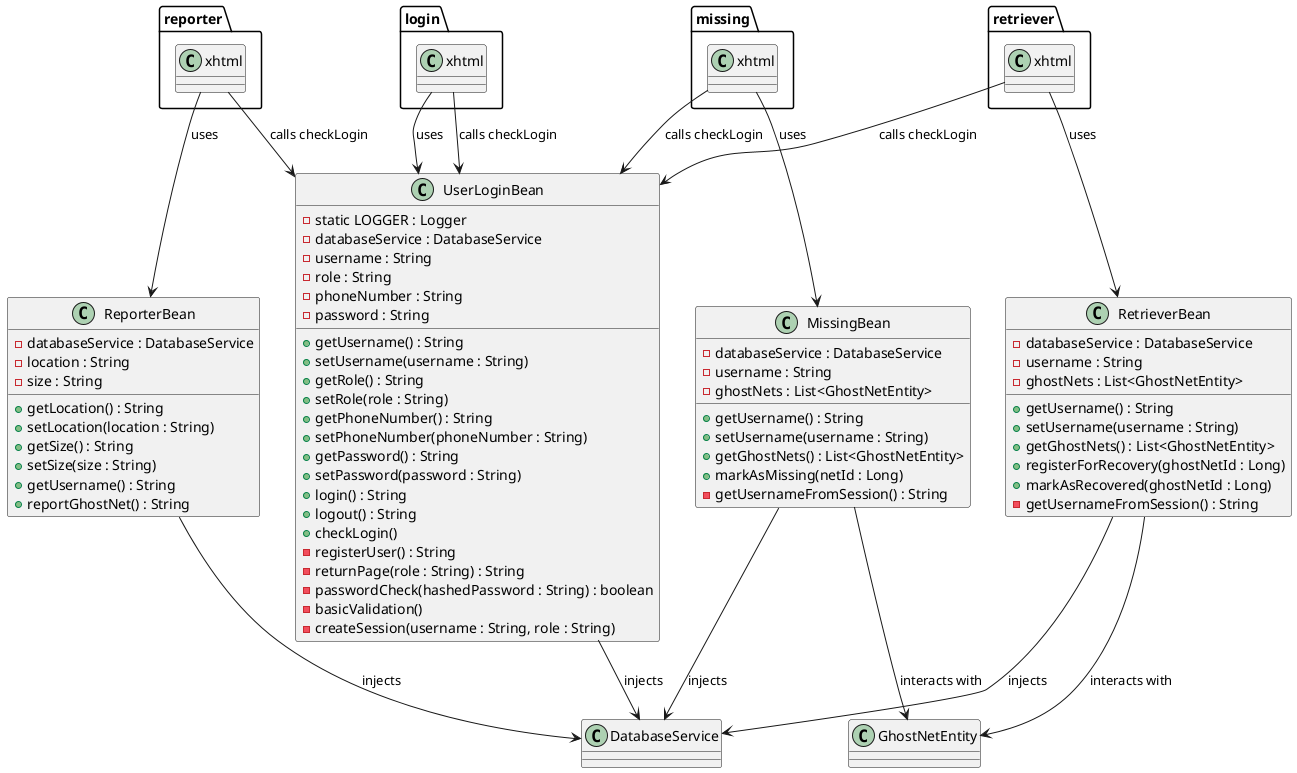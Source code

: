 @startuml
class UserLoginBean {
    - static LOGGER : Logger
    - databaseService : DatabaseService
    - username : String
    - role : String
    - phoneNumber : String
    - password : String
    + getUsername() : String
    + setUsername(username : String)
    + getRole() : String
    + setRole(role : String)
    + getPhoneNumber() : String
    + setPhoneNumber(phoneNumber : String)
    + getPassword() : String
    + setPassword(password : String)
    + login() : String
    + logout() : String
    + checkLogin()
    - registerUser() : String
    - returnPage(role : String) : String
    - passwordCheck(hashedPassword : String) : boolean
    - basicValidation()
    - createSession(username : String, role : String)
}

class ReporterBean {
    - databaseService : DatabaseService
    - location : String
    - size : String
    + getLocation() : String
    + setLocation(location : String)
    + getSize() : String
    + setSize(size : String)
    + getUsername() : String
    + reportGhostNet() : String
}

class RetrieverBean {
    - databaseService : DatabaseService
    - username : String
    - ghostNets : List<GhostNetEntity>
    + getUsername() : String
    + setUsername(username : String)
    + getGhostNets() : List<GhostNetEntity>
    + registerForRecovery(ghostNetId : Long)
    + markAsRecovered(ghostNetId : Long)
    - getUsernameFromSession() : String
}

class MissingBean {
    - databaseService : DatabaseService
    - username : String
    - ghostNets : List<GhostNetEntity>
    + getUsername() : String
    + setUsername(username : String)
    + getGhostNets() : List<GhostNetEntity>
    + markAsMissing(netId : Long)
    - getUsernameFromSession() : String
}

class DatabaseService
class GhostNetEntity

class login.xhtml
class reporter.xhtml
class retriever.xhtml
class missing.xhtml

UserLoginBean --> DatabaseService : injects
ReporterBean --> DatabaseService : injects
RetrieverBean --> DatabaseService : injects
RetrieverBean --> GhostNetEntity : interacts with
MissingBean --> DatabaseService : injects
MissingBean --> GhostNetEntity : interacts with

login.xhtml --> UserLoginBean : uses
reporter.xhtml --> ReporterBean : uses
retriever.xhtml --> RetrieverBean : uses
missing.xhtml --> MissingBean : uses

login.xhtml --> UserLoginBean : calls checkLogin
reporter.xhtml --> UserLoginBean : calls checkLogin
retriever.xhtml --> UserLoginBean : calls checkLogin
missing.xhtml --> UserLoginBean : calls checkLogin
@enduml
